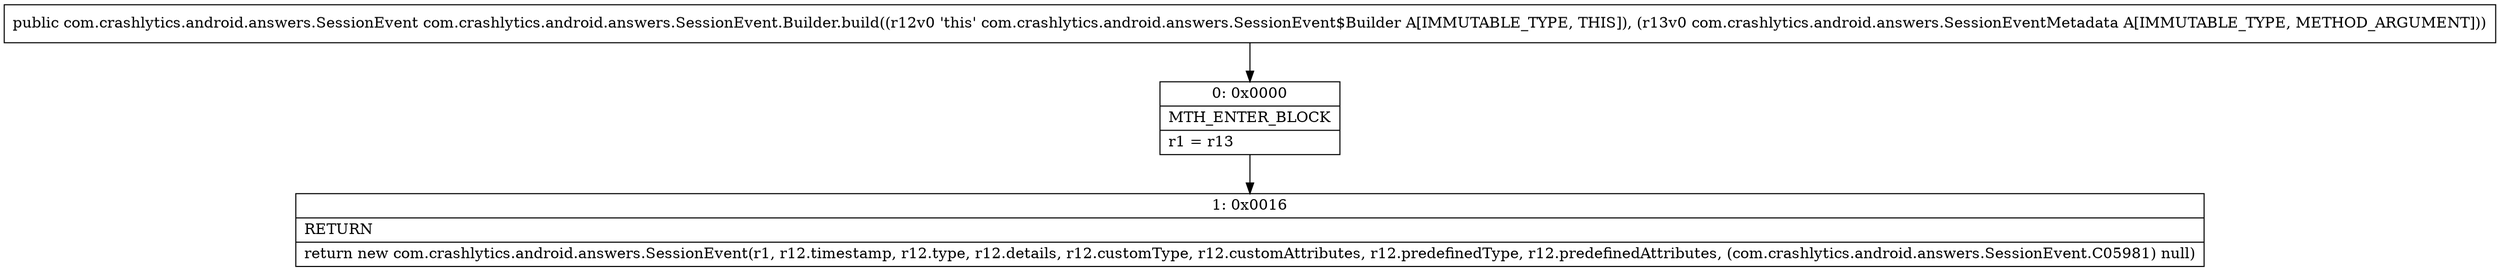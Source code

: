 digraph "CFG forcom.crashlytics.android.answers.SessionEvent.Builder.build(Lcom\/crashlytics\/android\/answers\/SessionEventMetadata;)Lcom\/crashlytics\/android\/answers\/SessionEvent;" {
Node_0 [shape=record,label="{0\:\ 0x0000|MTH_ENTER_BLOCK\l|r1 = r13\l}"];
Node_1 [shape=record,label="{1\:\ 0x0016|RETURN\l|return new com.crashlytics.android.answers.SessionEvent(r1, r12.timestamp, r12.type, r12.details, r12.customType, r12.customAttributes, r12.predefinedType, r12.predefinedAttributes, (com.crashlytics.android.answers.SessionEvent.C05981) null)\l}"];
MethodNode[shape=record,label="{public com.crashlytics.android.answers.SessionEvent com.crashlytics.android.answers.SessionEvent.Builder.build((r12v0 'this' com.crashlytics.android.answers.SessionEvent$Builder A[IMMUTABLE_TYPE, THIS]), (r13v0 com.crashlytics.android.answers.SessionEventMetadata A[IMMUTABLE_TYPE, METHOD_ARGUMENT])) }"];
MethodNode -> Node_0;
Node_0 -> Node_1;
}

